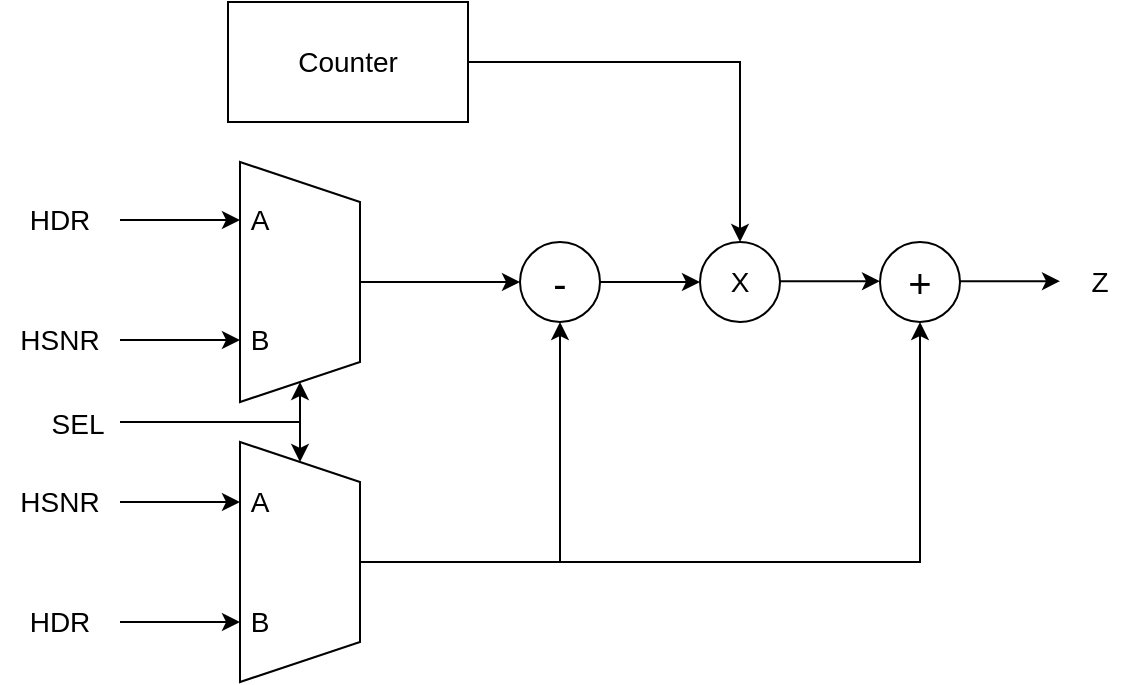 <mxfile version="24.2.5" type="device">
  <diagram name="Página-1" id="Ah66-YBt44BYgdSrNy6o">
    <mxGraphModel dx="1195" dy="697" grid="1" gridSize="10" guides="1" tooltips="1" connect="1" arrows="1" fold="1" page="1" pageScale="1" pageWidth="827" pageHeight="1169" math="0" shadow="0">
      <root>
        <mxCell id="0" />
        <mxCell id="1" parent="0" />
        <mxCell id="ZqmnKEz_mI8sUPXZkjMd-2" value="&lt;font style=&quot;font-size: 14px;&quot;&gt;Counter&lt;/font&gt;" style="rounded=0;whiteSpace=wrap;html=1;" vertex="1" parent="1">
          <mxGeometry x="294" y="240" width="120" height="60" as="geometry" />
        </mxCell>
        <mxCell id="ZqmnKEz_mI8sUPXZkjMd-3" value="" style="shape=trapezoid;perimeter=trapezoidPerimeter;whiteSpace=wrap;html=1;fixedSize=1;rotation=90;" vertex="1" parent="1">
          <mxGeometry x="270" y="350" width="120" height="60" as="geometry" />
        </mxCell>
        <mxCell id="ZqmnKEz_mI8sUPXZkjMd-4" value="" style="shape=trapezoid;perimeter=trapezoidPerimeter;whiteSpace=wrap;html=1;fixedSize=1;rotation=90;" vertex="1" parent="1">
          <mxGeometry x="270" y="490" width="120" height="60" as="geometry" />
        </mxCell>
        <mxCell id="ZqmnKEz_mI8sUPXZkjMd-5" value="&lt;font style=&quot;font-size: 14px;&quot;&gt;A&lt;/font&gt;" style="text;html=1;align=center;verticalAlign=middle;whiteSpace=wrap;rounded=0;" vertex="1" parent="1">
          <mxGeometry x="300" y="334" width="20" height="30" as="geometry" />
        </mxCell>
        <mxCell id="ZqmnKEz_mI8sUPXZkjMd-6" value="&lt;font style=&quot;font-size: 14px;&quot;&gt;B&lt;/font&gt;" style="text;html=1;align=center;verticalAlign=middle;whiteSpace=wrap;rounded=0;" vertex="1" parent="1">
          <mxGeometry x="300" y="394" width="20" height="30" as="geometry" />
        </mxCell>
        <mxCell id="ZqmnKEz_mI8sUPXZkjMd-7" value="&lt;font style=&quot;font-size: 14px;&quot;&gt;A&lt;/font&gt;" style="text;html=1;align=center;verticalAlign=middle;whiteSpace=wrap;rounded=0;" vertex="1" parent="1">
          <mxGeometry x="300" y="475" width="20" height="30" as="geometry" />
        </mxCell>
        <mxCell id="ZqmnKEz_mI8sUPXZkjMd-8" value="&lt;font style=&quot;font-size: 14px;&quot;&gt;B&lt;/font&gt;" style="text;html=1;align=center;verticalAlign=middle;whiteSpace=wrap;rounded=0;" vertex="1" parent="1">
          <mxGeometry x="300" y="535" width="20" height="30" as="geometry" />
        </mxCell>
        <mxCell id="ZqmnKEz_mI8sUPXZkjMd-9" value="&lt;font style=&quot;font-size: 14px;&quot;&gt;X&lt;/font&gt;" style="ellipse;whiteSpace=wrap;html=1;aspect=fixed;" vertex="1" parent="1">
          <mxGeometry x="530" y="360" width="40" height="40" as="geometry" />
        </mxCell>
        <mxCell id="ZqmnKEz_mI8sUPXZkjMd-10" value="&lt;font style=&quot;font-size: 20px;&quot;&gt;-&lt;/font&gt;" style="ellipse;whiteSpace=wrap;html=1;aspect=fixed;" vertex="1" parent="1">
          <mxGeometry x="440" y="360" width="40" height="40" as="geometry" />
        </mxCell>
        <mxCell id="ZqmnKEz_mI8sUPXZkjMd-11" value="&lt;font style=&quot;font-size: 20px;&quot;&gt;+&lt;/font&gt;" style="ellipse;whiteSpace=wrap;html=1;aspect=fixed;" vertex="1" parent="1">
          <mxGeometry x="620" y="360" width="40" height="40" as="geometry" />
        </mxCell>
        <mxCell id="ZqmnKEz_mI8sUPXZkjMd-12" value="" style="endArrow=classic;html=1;rounded=0;entryX=0;entryY=0.5;entryDx=0;entryDy=0;exitX=0.5;exitY=0;exitDx=0;exitDy=0;" edge="1" parent="1" source="ZqmnKEz_mI8sUPXZkjMd-3" target="ZqmnKEz_mI8sUPXZkjMd-10">
          <mxGeometry width="50" height="50" relative="1" as="geometry">
            <mxPoint x="390" y="320" as="sourcePoint" />
            <mxPoint x="440" y="270" as="targetPoint" />
          </mxGeometry>
        </mxCell>
        <mxCell id="ZqmnKEz_mI8sUPXZkjMd-13" value="" style="endArrow=classic;html=1;rounded=0;entryX=0.5;entryY=1;entryDx=0;entryDy=0;exitX=0.5;exitY=0;exitDx=0;exitDy=0;" edge="1" parent="1" source="ZqmnKEz_mI8sUPXZkjMd-4" target="ZqmnKEz_mI8sUPXZkjMd-10">
          <mxGeometry width="50" height="50" relative="1" as="geometry">
            <mxPoint x="390" y="320" as="sourcePoint" />
            <mxPoint x="440" y="270" as="targetPoint" />
            <Array as="points">
              <mxPoint x="460" y="520" />
            </Array>
          </mxGeometry>
        </mxCell>
        <mxCell id="ZqmnKEz_mI8sUPXZkjMd-14" value="" style="endArrow=classic;html=1;rounded=0;entryX=0;entryY=0.5;entryDx=0;entryDy=0;exitX=1;exitY=0.5;exitDx=0;exitDy=0;" edge="1" parent="1" source="ZqmnKEz_mI8sUPXZkjMd-10" target="ZqmnKEz_mI8sUPXZkjMd-9">
          <mxGeometry width="50" height="50" relative="1" as="geometry">
            <mxPoint x="390" y="320" as="sourcePoint" />
            <mxPoint x="440" y="270" as="targetPoint" />
          </mxGeometry>
        </mxCell>
        <mxCell id="ZqmnKEz_mI8sUPXZkjMd-15" value="" style="endArrow=classic;html=1;rounded=0;entryX=0;entryY=0.5;entryDx=0;entryDy=0;exitX=1;exitY=0.5;exitDx=0;exitDy=0;" edge="1" parent="1">
          <mxGeometry width="50" height="50" relative="1" as="geometry">
            <mxPoint x="570" y="379.58" as="sourcePoint" />
            <mxPoint x="620" y="379.58" as="targetPoint" />
          </mxGeometry>
        </mxCell>
        <mxCell id="ZqmnKEz_mI8sUPXZkjMd-16" value="" style="endArrow=classic;html=1;rounded=0;entryX=0.5;entryY=0;entryDx=0;entryDy=0;exitX=1;exitY=0.5;exitDx=0;exitDy=0;" edge="1" parent="1" source="ZqmnKEz_mI8sUPXZkjMd-2" target="ZqmnKEz_mI8sUPXZkjMd-9">
          <mxGeometry width="50" height="50" relative="1" as="geometry">
            <mxPoint x="390" y="320" as="sourcePoint" />
            <mxPoint x="440" y="270" as="targetPoint" />
            <Array as="points">
              <mxPoint x="550" y="270" />
            </Array>
          </mxGeometry>
        </mxCell>
        <mxCell id="ZqmnKEz_mI8sUPXZkjMd-17" value="" style="endArrow=classic;html=1;rounded=0;entryX=0.5;entryY=1;entryDx=0;entryDy=0;" edge="1" parent="1" target="ZqmnKEz_mI8sUPXZkjMd-11">
          <mxGeometry width="50" height="50" relative="1" as="geometry">
            <mxPoint x="460" y="520" as="sourcePoint" />
            <mxPoint x="640" y="440" as="targetPoint" />
            <Array as="points">
              <mxPoint x="640" y="520" />
            </Array>
          </mxGeometry>
        </mxCell>
        <mxCell id="ZqmnKEz_mI8sUPXZkjMd-18" value="" style="endArrow=classic;html=1;rounded=0;entryX=0;entryY=0.5;entryDx=0;entryDy=0;" edge="1" parent="1" target="ZqmnKEz_mI8sUPXZkjMd-5">
          <mxGeometry width="50" height="50" relative="1" as="geometry">
            <mxPoint x="240" y="349" as="sourcePoint" />
            <mxPoint x="210" y="334" as="targetPoint" />
          </mxGeometry>
        </mxCell>
        <mxCell id="ZqmnKEz_mI8sUPXZkjMd-19" value="&lt;font style=&quot;font-size: 14px;&quot;&gt;HDR&lt;/font&gt;" style="text;html=1;align=center;verticalAlign=middle;whiteSpace=wrap;rounded=0;" vertex="1" parent="1">
          <mxGeometry x="185" y="334" width="50" height="30" as="geometry" />
        </mxCell>
        <mxCell id="ZqmnKEz_mI8sUPXZkjMd-20" value="" style="endArrow=classic;html=1;rounded=0;entryX=0;entryY=0.5;entryDx=0;entryDy=0;" edge="1" parent="1">
          <mxGeometry width="50" height="50" relative="1" as="geometry">
            <mxPoint x="240" y="550" as="sourcePoint" />
            <mxPoint x="300" y="550" as="targetPoint" />
          </mxGeometry>
        </mxCell>
        <mxCell id="ZqmnKEz_mI8sUPXZkjMd-21" value="&lt;font style=&quot;font-size: 14px;&quot;&gt;HDR&lt;/font&gt;" style="text;html=1;align=center;verticalAlign=middle;whiteSpace=wrap;rounded=0;" vertex="1" parent="1">
          <mxGeometry x="185" y="535" width="50" height="30" as="geometry" />
        </mxCell>
        <mxCell id="ZqmnKEz_mI8sUPXZkjMd-22" value="" style="endArrow=classic;html=1;rounded=0;entryX=0;entryY=0.5;entryDx=0;entryDy=0;" edge="1" parent="1">
          <mxGeometry width="50" height="50" relative="1" as="geometry">
            <mxPoint x="240" y="409" as="sourcePoint" />
            <mxPoint x="300" y="409" as="targetPoint" />
          </mxGeometry>
        </mxCell>
        <mxCell id="ZqmnKEz_mI8sUPXZkjMd-23" value="&lt;font style=&quot;font-size: 14px;&quot;&gt;HSNR&lt;/font&gt;" style="text;html=1;align=center;verticalAlign=middle;whiteSpace=wrap;rounded=0;" vertex="1" parent="1">
          <mxGeometry x="180" y="394" width="60" height="30" as="geometry" />
        </mxCell>
        <mxCell id="ZqmnKEz_mI8sUPXZkjMd-24" value="" style="endArrow=classic;html=1;rounded=0;entryX=0;entryY=0.5;entryDx=0;entryDy=0;" edge="1" parent="1">
          <mxGeometry width="50" height="50" relative="1" as="geometry">
            <mxPoint x="240" y="490" as="sourcePoint" />
            <mxPoint x="300" y="490" as="targetPoint" />
          </mxGeometry>
        </mxCell>
        <mxCell id="ZqmnKEz_mI8sUPXZkjMd-25" value="&lt;font style=&quot;font-size: 14px;&quot;&gt;HSNR&lt;/font&gt;" style="text;html=1;align=center;verticalAlign=middle;whiteSpace=wrap;rounded=0;" vertex="1" parent="1">
          <mxGeometry x="180" y="475" width="60" height="30" as="geometry" />
        </mxCell>
        <mxCell id="ZqmnKEz_mI8sUPXZkjMd-26" value="" style="endArrow=classic;startArrow=classic;html=1;rounded=0;entryX=1;entryY=0.5;entryDx=0;entryDy=0;" edge="1" parent="1" target="ZqmnKEz_mI8sUPXZkjMd-3">
          <mxGeometry width="50" height="50" relative="1" as="geometry">
            <mxPoint x="330" y="470" as="sourcePoint" />
            <mxPoint x="379" y="424" as="targetPoint" />
          </mxGeometry>
        </mxCell>
        <mxCell id="ZqmnKEz_mI8sUPXZkjMd-27" value="" style="endArrow=none;html=1;rounded=0;" edge="1" parent="1">
          <mxGeometry width="50" height="50" relative="1" as="geometry">
            <mxPoint x="240" y="450" as="sourcePoint" />
            <mxPoint x="330" y="450" as="targetPoint" />
          </mxGeometry>
        </mxCell>
        <mxCell id="ZqmnKEz_mI8sUPXZkjMd-28" value="&lt;font style=&quot;font-size: 14px;&quot;&gt;SEL&lt;/font&gt;" style="text;html=1;align=center;verticalAlign=middle;whiteSpace=wrap;rounded=0;" vertex="1" parent="1">
          <mxGeometry x="199" y="436" width="40" height="30" as="geometry" />
        </mxCell>
        <mxCell id="ZqmnKEz_mI8sUPXZkjMd-29" value="" style="endArrow=classic;html=1;rounded=0;" edge="1" parent="1">
          <mxGeometry width="50" height="50" relative="1" as="geometry">
            <mxPoint x="660" y="379.58" as="sourcePoint" />
            <mxPoint x="710" y="379.58" as="targetPoint" />
          </mxGeometry>
        </mxCell>
        <mxCell id="ZqmnKEz_mI8sUPXZkjMd-30" value="&lt;font style=&quot;font-size: 14px;&quot;&gt;Z&lt;/font&gt;" style="text;html=1;align=center;verticalAlign=middle;whiteSpace=wrap;rounded=0;" vertex="1" parent="1">
          <mxGeometry x="720" y="365" width="20" height="30" as="geometry" />
        </mxCell>
      </root>
    </mxGraphModel>
  </diagram>
</mxfile>
